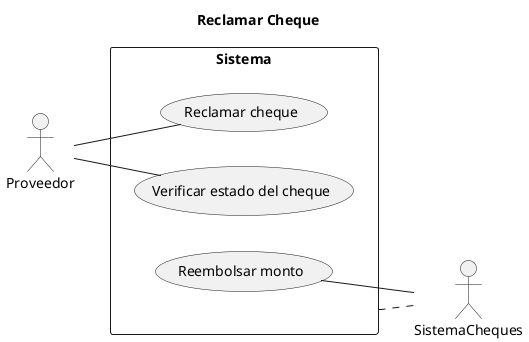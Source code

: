 @startuml Diagrama Caso Uso 2

title Reclamar Cheque

left to right direction
skinparam packageStyle rectangle

actor Proveedor as p
actor SistemaCheques as sc

rectangle Sistema {
  usecase "Reclamar cheque" as UC1
  usecase "Verificar estado del cheque" as UC2
  usecase "Reembolsar monto" as UC3
}

Sistema .. sc

p -- UC1
p -- UC2

UC3 -- sc

@enduml